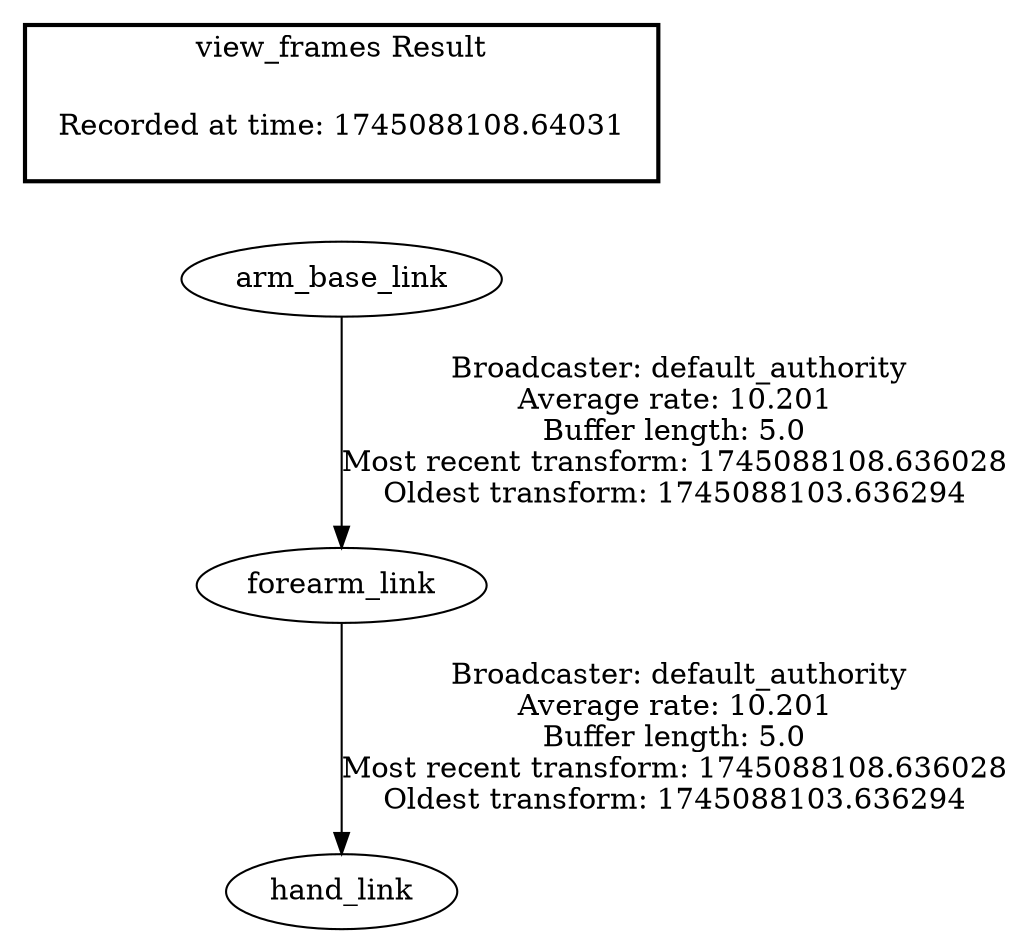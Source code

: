 digraph G {
"arm_base_link" -> "forearm_link"[label=" Broadcaster: default_authority\nAverage rate: 10.201\nBuffer length: 5.0\nMost recent transform: 1745088108.636028\nOldest transform: 1745088103.636294\n"];
"forearm_link" -> "hand_link"[label=" Broadcaster: default_authority\nAverage rate: 10.201\nBuffer length: 5.0\nMost recent transform: 1745088108.636028\nOldest transform: 1745088103.636294\n"];
edge [style=invis];
 subgraph cluster_legend { style=bold; color=black; label ="view_frames Result";
"Recorded at time: 1745088108.64031"[ shape=plaintext ] ;
}->"arm_base_link";
}